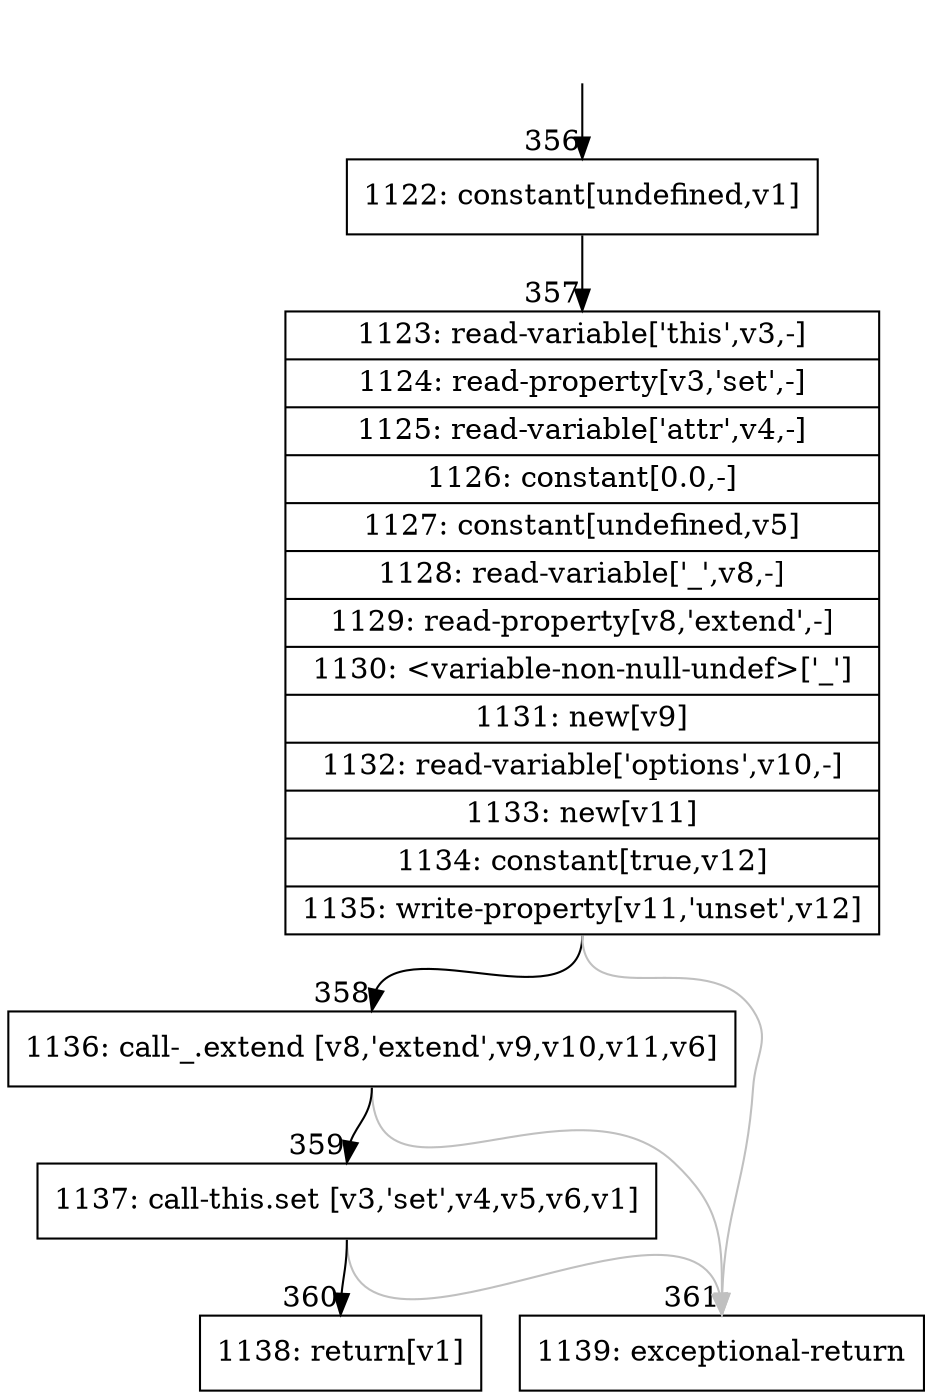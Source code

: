 digraph {
rankdir="TD"
BB_entry23[shape=none,label=""];
BB_entry23 -> BB356 [tailport=s, headport=n, headlabel="    356"]
BB356 [shape=record label="{1122: constant[undefined,v1]}" ] 
BB356 -> BB357 [tailport=s, headport=n, headlabel="      357"]
BB357 [shape=record label="{1123: read-variable['this',v3,-]|1124: read-property[v3,'set',-]|1125: read-variable['attr',v4,-]|1126: constant[0.0,-]|1127: constant[undefined,v5]|1128: read-variable['_',v8,-]|1129: read-property[v8,'extend',-]|1130: \<variable-non-null-undef\>['_']|1131: new[v9]|1132: read-variable['options',v10,-]|1133: new[v11]|1134: constant[true,v12]|1135: write-property[v11,'unset',v12]}" ] 
BB357 -> BB358 [tailport=s, headport=n, headlabel="      358"]
BB357 -> BB361 [tailport=s, headport=n, color=gray, headlabel="      361"]
BB358 [shape=record label="{1136: call-_.extend [v8,'extend',v9,v10,v11,v6]}" ] 
BB358 -> BB359 [tailport=s, headport=n, headlabel="      359"]
BB358 -> BB361 [tailport=s, headport=n, color=gray]
BB359 [shape=record label="{1137: call-this.set [v3,'set',v4,v5,v6,v1]}" ] 
BB359 -> BB360 [tailport=s, headport=n, headlabel="      360"]
BB359 -> BB361 [tailport=s, headport=n, color=gray]
BB360 [shape=record label="{1138: return[v1]}" ] 
BB361 [shape=record label="{1139: exceptional-return}" ] 
//#$~ 381
}
